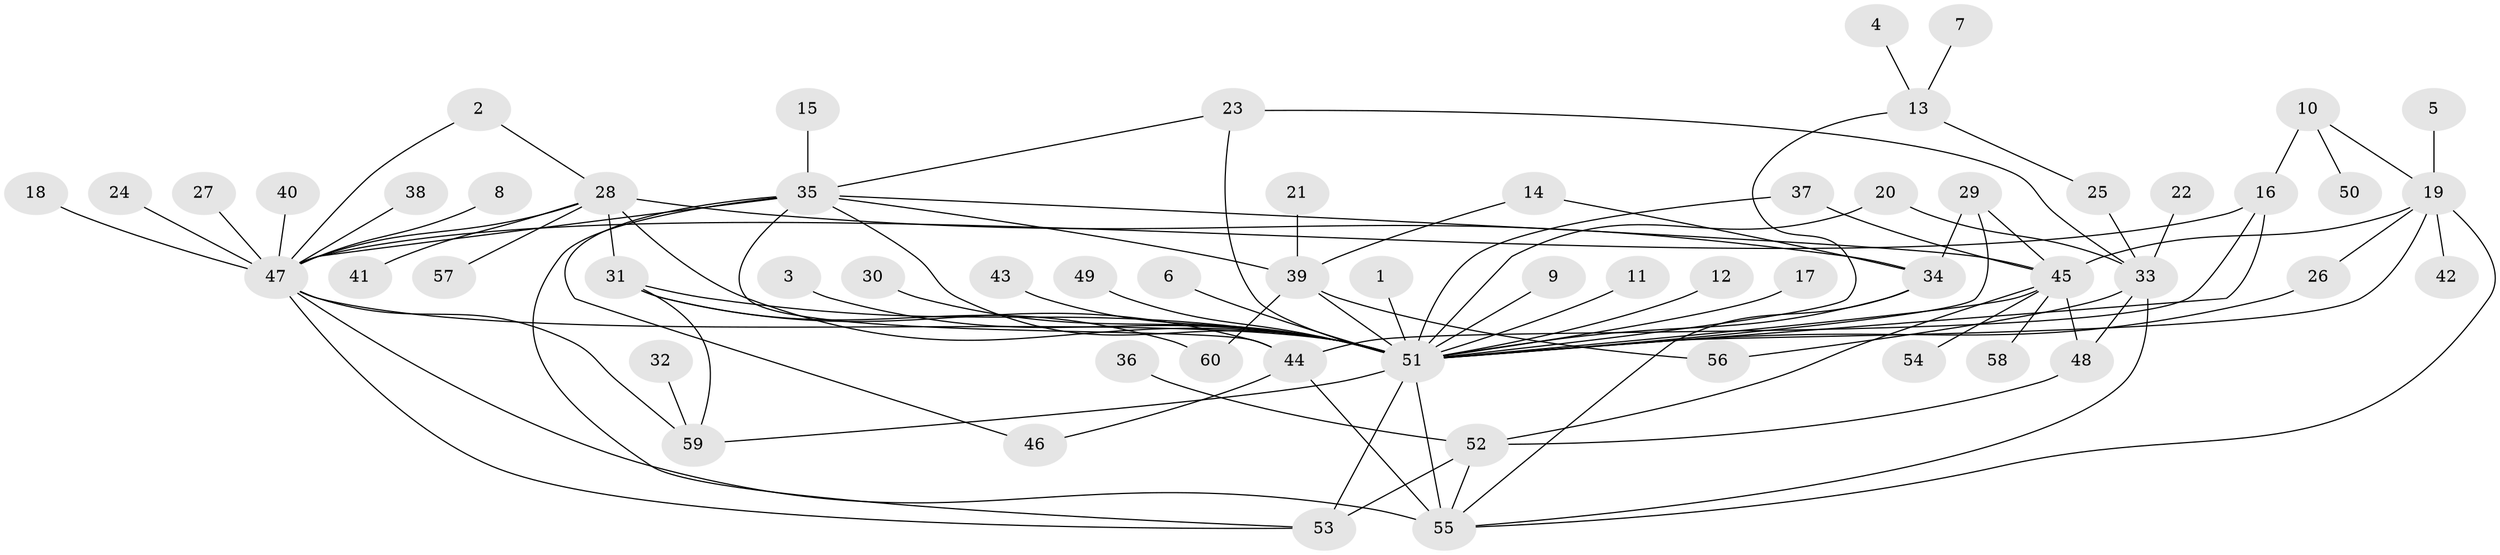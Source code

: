 // original degree distribution, {34: 0.008695652173913044, 1: 0.4782608695652174, 9: 0.017391304347826087, 4: 0.034782608695652174, 12: 0.008695652173913044, 6: 0.034782608695652174, 3: 0.1565217391304348, 7: 0.008695652173913044, 8: 0.017391304347826087, 2: 0.2, 19: 0.008695652173913044, 5: 0.02608695652173913}
// Generated by graph-tools (version 1.1) at 2025/36/03/04/25 23:36:46]
// undirected, 60 vertices, 95 edges
graph export_dot {
  node [color=gray90,style=filled];
  1;
  2;
  3;
  4;
  5;
  6;
  7;
  8;
  9;
  10;
  11;
  12;
  13;
  14;
  15;
  16;
  17;
  18;
  19;
  20;
  21;
  22;
  23;
  24;
  25;
  26;
  27;
  28;
  29;
  30;
  31;
  32;
  33;
  34;
  35;
  36;
  37;
  38;
  39;
  40;
  41;
  42;
  43;
  44;
  45;
  46;
  47;
  48;
  49;
  50;
  51;
  52;
  53;
  54;
  55;
  56;
  57;
  58;
  59;
  60;
  1 -- 51 [weight=1.0];
  2 -- 28 [weight=1.0];
  2 -- 47 [weight=1.0];
  3 -- 51 [weight=1.0];
  4 -- 13 [weight=1.0];
  5 -- 19 [weight=1.0];
  6 -- 51 [weight=1.0];
  7 -- 13 [weight=1.0];
  8 -- 47 [weight=1.0];
  9 -- 51 [weight=1.0];
  10 -- 16 [weight=2.0];
  10 -- 19 [weight=1.0];
  10 -- 50 [weight=1.0];
  11 -- 51 [weight=1.0];
  12 -- 51 [weight=1.0];
  13 -- 25 [weight=1.0];
  13 -- 51 [weight=1.0];
  14 -- 34 [weight=1.0];
  14 -- 39 [weight=1.0];
  15 -- 35 [weight=1.0];
  16 -- 44 [weight=1.0];
  16 -- 47 [weight=1.0];
  16 -- 51 [weight=2.0];
  17 -- 51 [weight=1.0];
  18 -- 47 [weight=1.0];
  19 -- 26 [weight=1.0];
  19 -- 42 [weight=1.0];
  19 -- 45 [weight=1.0];
  19 -- 51 [weight=1.0];
  19 -- 55 [weight=1.0];
  20 -- 33 [weight=1.0];
  20 -- 51 [weight=1.0];
  21 -- 39 [weight=1.0];
  22 -- 33 [weight=1.0];
  23 -- 33 [weight=1.0];
  23 -- 35 [weight=1.0];
  23 -- 51 [weight=1.0];
  24 -- 47 [weight=1.0];
  25 -- 33 [weight=1.0];
  26 -- 51 [weight=1.0];
  27 -- 47 [weight=1.0];
  28 -- 31 [weight=1.0];
  28 -- 34 [weight=2.0];
  28 -- 41 [weight=1.0];
  28 -- 47 [weight=1.0];
  28 -- 51 [weight=1.0];
  28 -- 57 [weight=1.0];
  29 -- 34 [weight=1.0];
  29 -- 45 [weight=1.0];
  29 -- 51 [weight=1.0];
  30 -- 51 [weight=1.0];
  31 -- 44 [weight=1.0];
  31 -- 51 [weight=1.0];
  31 -- 59 [weight=1.0];
  31 -- 60 [weight=1.0];
  32 -- 59 [weight=1.0];
  33 -- 48 [weight=1.0];
  33 -- 55 [weight=1.0];
  33 -- 56 [weight=1.0];
  34 -- 51 [weight=1.0];
  34 -- 55 [weight=1.0];
  35 -- 39 [weight=1.0];
  35 -- 44 [weight=1.0];
  35 -- 45 [weight=1.0];
  35 -- 46 [weight=1.0];
  35 -- 47 [weight=1.0];
  35 -- 51 [weight=1.0];
  35 -- 53 [weight=1.0];
  36 -- 52 [weight=1.0];
  37 -- 45 [weight=1.0];
  37 -- 51 [weight=1.0];
  38 -- 47 [weight=1.0];
  39 -- 51 [weight=1.0];
  39 -- 56 [weight=1.0];
  39 -- 60 [weight=1.0];
  40 -- 47 [weight=1.0];
  43 -- 51 [weight=1.0];
  44 -- 46 [weight=1.0];
  44 -- 55 [weight=1.0];
  45 -- 48 [weight=1.0];
  45 -- 51 [weight=1.0];
  45 -- 52 [weight=1.0];
  45 -- 54 [weight=1.0];
  45 -- 58 [weight=1.0];
  47 -- 51 [weight=1.0];
  47 -- 53 [weight=1.0];
  47 -- 55 [weight=2.0];
  47 -- 59 [weight=1.0];
  48 -- 52 [weight=1.0];
  49 -- 51 [weight=1.0];
  51 -- 53 [weight=1.0];
  51 -- 55 [weight=1.0];
  51 -- 59 [weight=1.0];
  52 -- 53 [weight=2.0];
  52 -- 55 [weight=1.0];
}
